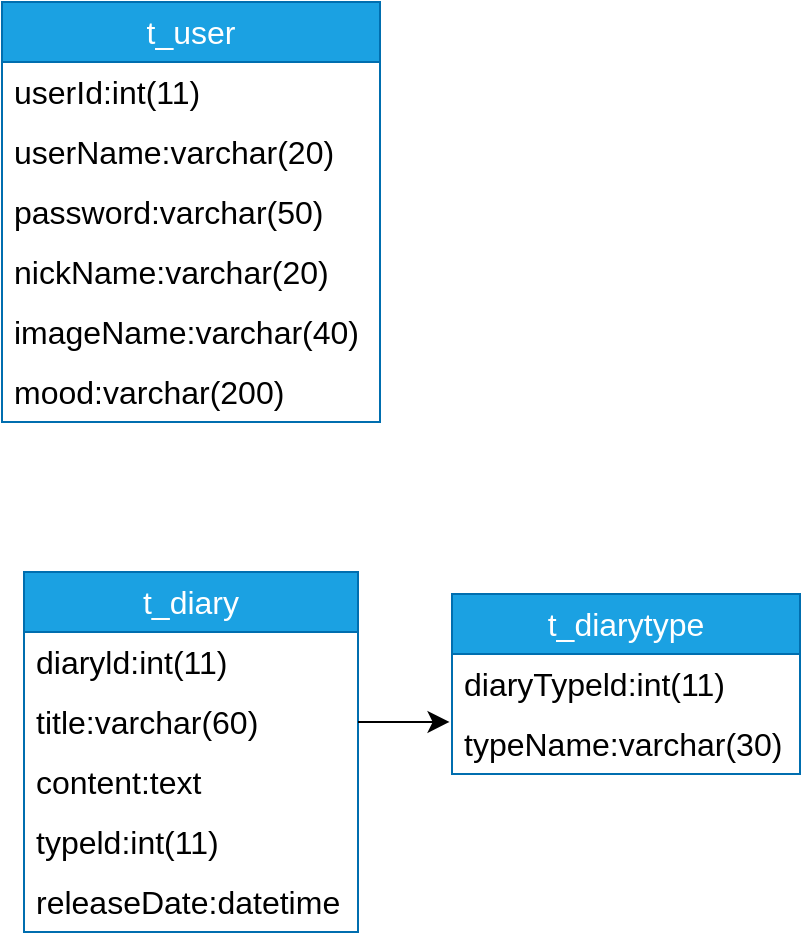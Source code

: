 <mxfile version="22.1.11" type="github">
  <diagram name="Page-1" id="l6dxS7nCtbUhm-ElTMN9">
    <mxGraphModel dx="874" dy="1189" grid="0" gridSize="10" guides="1" tooltips="1" connect="1" arrows="1" fold="1" page="0" pageScale="1" pageWidth="850" pageHeight="1100" math="0" shadow="0">
      <root>
        <mxCell id="0" />
        <mxCell id="1" parent="0" />
        <mxCell id="hYfYpdQn1SjsUa1Strw_-1" value="t_user" style="swimlane;fontStyle=0;childLayout=stackLayout;horizontal=1;startSize=30;horizontalStack=0;resizeParent=1;resizeParentMax=0;resizeLast=0;collapsible=1;marginBottom=0;whiteSpace=wrap;html=1;fontSize=16;fillColor=#1ba1e2;strokeColor=#006EAF;fontColor=#ffffff;" vertex="1" parent="1">
          <mxGeometry x="-86" y="-45" width="189" height="210" as="geometry">
            <mxRectangle x="-86" y="-38" width="79" height="31" as="alternateBounds" />
          </mxGeometry>
        </mxCell>
        <mxCell id="hYfYpdQn1SjsUa1Strw_-2" value="userId:int(11)" style="text;strokeColor=none;fillColor=none;align=left;verticalAlign=middle;spacingLeft=4;spacingRight=4;overflow=hidden;points=[[0,0.5],[1,0.5]];portConstraint=eastwest;rotatable=0;whiteSpace=wrap;html=1;fontSize=16;" vertex="1" parent="hYfYpdQn1SjsUa1Strw_-1">
          <mxGeometry y="30" width="189" height="30" as="geometry" />
        </mxCell>
        <mxCell id="hYfYpdQn1SjsUa1Strw_-3" value="userName:varchar(20)" style="text;strokeColor=none;fillColor=none;align=left;verticalAlign=middle;spacingLeft=4;spacingRight=4;overflow=hidden;points=[[0,0.5],[1,0.5]];portConstraint=eastwest;rotatable=0;whiteSpace=wrap;html=1;fontSize=16;" vertex="1" parent="hYfYpdQn1SjsUa1Strw_-1">
          <mxGeometry y="60" width="189" height="30" as="geometry" />
        </mxCell>
        <mxCell id="hYfYpdQn1SjsUa1Strw_-4" value="password:varchar(50)" style="text;strokeColor=none;fillColor=none;align=left;verticalAlign=middle;spacingLeft=4;spacingRight=4;overflow=hidden;points=[[0,0.5],[1,0.5]];portConstraint=eastwest;rotatable=0;whiteSpace=wrap;html=1;fontSize=16;" vertex="1" parent="hYfYpdQn1SjsUa1Strw_-1">
          <mxGeometry y="90" width="189" height="30" as="geometry" />
        </mxCell>
        <mxCell id="hYfYpdQn1SjsUa1Strw_-5" value="nickName:varchar(20)" style="text;strokeColor=none;fillColor=none;align=left;verticalAlign=middle;spacingLeft=4;spacingRight=4;overflow=hidden;points=[[0,0.5],[1,0.5]];portConstraint=eastwest;rotatable=0;whiteSpace=wrap;html=1;fontSize=16;" vertex="1" parent="hYfYpdQn1SjsUa1Strw_-1">
          <mxGeometry y="120" width="189" height="30" as="geometry" />
        </mxCell>
        <mxCell id="hYfYpdQn1SjsUa1Strw_-6" value="imageName:varchar(40)" style="text;strokeColor=none;fillColor=none;align=left;verticalAlign=middle;spacingLeft=4;spacingRight=4;overflow=hidden;points=[[0,0.5],[1,0.5]];portConstraint=eastwest;rotatable=0;whiteSpace=wrap;html=1;fontSize=16;" vertex="1" parent="hYfYpdQn1SjsUa1Strw_-1">
          <mxGeometry y="150" width="189" height="30" as="geometry" />
        </mxCell>
        <mxCell id="hYfYpdQn1SjsUa1Strw_-8" value="mood:varchar(200)" style="text;strokeColor=none;fillColor=none;align=left;verticalAlign=middle;spacingLeft=4;spacingRight=4;overflow=hidden;points=[[0,0.5],[1,0.5]];portConstraint=eastwest;rotatable=0;whiteSpace=wrap;html=1;fontSize=16;" vertex="1" parent="hYfYpdQn1SjsUa1Strw_-1">
          <mxGeometry y="180" width="189" height="30" as="geometry" />
        </mxCell>
        <mxCell id="hYfYpdQn1SjsUa1Strw_-9" value="t_diary" style="swimlane;fontStyle=0;childLayout=stackLayout;horizontal=1;startSize=30;horizontalStack=0;resizeParent=1;resizeParentMax=0;resizeLast=0;collapsible=1;marginBottom=0;whiteSpace=wrap;html=1;fontSize=16;fillColor=#1ba1e2;fontColor=#ffffff;strokeColor=#006EAF;" vertex="1" parent="1">
          <mxGeometry x="-75" y="240" width="167" height="180" as="geometry" />
        </mxCell>
        <mxCell id="hYfYpdQn1SjsUa1Strw_-10" value="diaryld:int(11)" style="text;strokeColor=none;fillColor=none;align=left;verticalAlign=middle;spacingLeft=4;spacingRight=4;overflow=hidden;points=[[0,0.5],[1,0.5]];portConstraint=eastwest;rotatable=0;whiteSpace=wrap;html=1;fontSize=16;" vertex="1" parent="hYfYpdQn1SjsUa1Strw_-9">
          <mxGeometry y="30" width="167" height="30" as="geometry" />
        </mxCell>
        <mxCell id="hYfYpdQn1SjsUa1Strw_-11" value="title:varchar(60)" style="text;strokeColor=none;fillColor=none;align=left;verticalAlign=middle;spacingLeft=4;spacingRight=4;overflow=hidden;points=[[0,0.5],[1,0.5]];portConstraint=eastwest;rotatable=0;whiteSpace=wrap;html=1;fontSize=16;" vertex="1" parent="hYfYpdQn1SjsUa1Strw_-9">
          <mxGeometry y="60" width="167" height="30" as="geometry" />
        </mxCell>
        <mxCell id="hYfYpdQn1SjsUa1Strw_-12" value="content:text" style="text;strokeColor=none;fillColor=none;align=left;verticalAlign=middle;spacingLeft=4;spacingRight=4;overflow=hidden;points=[[0,0.5],[1,0.5]];portConstraint=eastwest;rotatable=0;whiteSpace=wrap;html=1;fontSize=16;" vertex="1" parent="hYfYpdQn1SjsUa1Strw_-9">
          <mxGeometry y="90" width="167" height="30" as="geometry" />
        </mxCell>
        <mxCell id="hYfYpdQn1SjsUa1Strw_-13" value="typeld:int(11)" style="text;strokeColor=none;fillColor=none;align=left;verticalAlign=middle;spacingLeft=4;spacingRight=4;overflow=hidden;points=[[0,0.5],[1,0.5]];portConstraint=eastwest;rotatable=0;whiteSpace=wrap;html=1;fontSize=16;" vertex="1" parent="hYfYpdQn1SjsUa1Strw_-9">
          <mxGeometry y="120" width="167" height="30" as="geometry" />
        </mxCell>
        <mxCell id="hYfYpdQn1SjsUa1Strw_-14" value="releaseDate:datetime" style="text;strokeColor=none;fillColor=none;align=left;verticalAlign=middle;spacingLeft=4;spacingRight=4;overflow=hidden;points=[[0,0.5],[1,0.5]];portConstraint=eastwest;rotatable=0;whiteSpace=wrap;html=1;fontSize=16;" vertex="1" parent="hYfYpdQn1SjsUa1Strw_-9">
          <mxGeometry y="150" width="167" height="30" as="geometry" />
        </mxCell>
        <mxCell id="hYfYpdQn1SjsUa1Strw_-17" value="t_diarytype" style="swimlane;fontStyle=0;childLayout=stackLayout;horizontal=1;startSize=30;horizontalStack=0;resizeParent=1;resizeParentMax=0;resizeLast=0;collapsible=1;marginBottom=0;whiteSpace=wrap;html=1;fontSize=16;fillColor=#1ba1e2;fontColor=#ffffff;strokeColor=#006EAF;" vertex="1" parent="1">
          <mxGeometry x="139" y="251" width="174" height="90" as="geometry" />
        </mxCell>
        <mxCell id="hYfYpdQn1SjsUa1Strw_-18" value="diaryTypeld:int(11)" style="text;strokeColor=none;fillColor=none;align=left;verticalAlign=middle;spacingLeft=4;spacingRight=4;overflow=hidden;points=[[0,0.5],[1,0.5]];portConstraint=eastwest;rotatable=0;whiteSpace=wrap;html=1;fontSize=16;" vertex="1" parent="hYfYpdQn1SjsUa1Strw_-17">
          <mxGeometry y="30" width="174" height="30" as="geometry" />
        </mxCell>
        <mxCell id="hYfYpdQn1SjsUa1Strw_-19" value="typeName:varchar(30)" style="text;strokeColor=none;fillColor=none;align=left;verticalAlign=middle;spacingLeft=4;spacingRight=4;overflow=hidden;points=[[0,0.5],[1,0.5]];portConstraint=eastwest;rotatable=0;whiteSpace=wrap;html=1;fontSize=16;" vertex="1" parent="hYfYpdQn1SjsUa1Strw_-17">
          <mxGeometry y="60" width="174" height="30" as="geometry" />
        </mxCell>
        <mxCell id="hYfYpdQn1SjsUa1Strw_-21" style="edgeStyle=none;curved=1;rounded=0;orthogonalLoop=1;jettySize=auto;html=1;entryX=0;entryY=0.5;entryDx=0;entryDy=0;fontSize=12;startSize=8;endSize=8;" edge="1" parent="1" source="hYfYpdQn1SjsUa1Strw_-17" target="hYfYpdQn1SjsUa1Strw_-17">
          <mxGeometry relative="1" as="geometry" />
        </mxCell>
        <mxCell id="hYfYpdQn1SjsUa1Strw_-16" style="edgeStyle=none;curved=1;rounded=0;orthogonalLoop=1;jettySize=auto;html=1;exitX=1;exitY=0.5;exitDx=0;exitDy=0;fontSize=12;startSize=8;endSize=8;entryX=-0.007;entryY=0.133;entryDx=0;entryDy=0;entryPerimeter=0;" edge="1" parent="1" source="hYfYpdQn1SjsUa1Strw_-11" target="hYfYpdQn1SjsUa1Strw_-19">
          <mxGeometry relative="1" as="geometry">
            <mxPoint x="138" y="315" as="targetPoint" />
          </mxGeometry>
        </mxCell>
      </root>
    </mxGraphModel>
  </diagram>
</mxfile>
